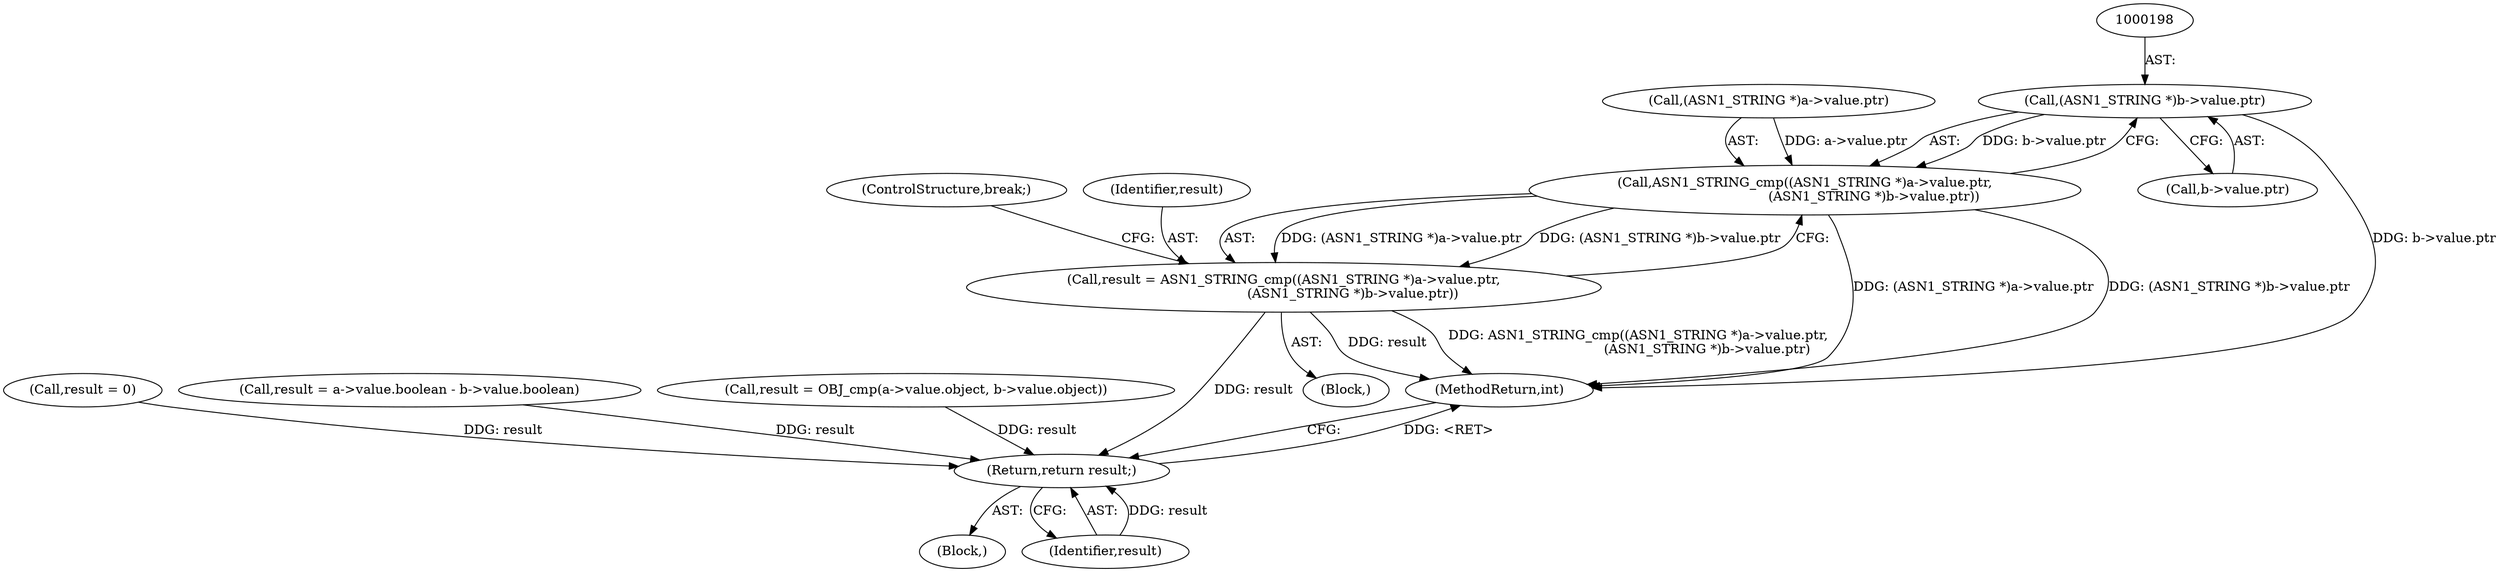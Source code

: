digraph "0_openssl_c3c7fb07dc975dc3c9de0eddb7d8fd79fc9c67c1@pointer" {
"1000197" [label="(Call,(ASN1_STRING *)b->value.ptr)"];
"1000189" [label="(Call,ASN1_STRING_cmp((ASN1_STRING *)a->value.ptr,\n                                 (ASN1_STRING *)b->value.ptr))"];
"1000187" [label="(Call,result = ASN1_STRING_cmp((ASN1_STRING *)a->value.ptr,\n                                 (ASN1_STRING *)b->value.ptr))"];
"1000205" [label="(Return,return result;)"];
"1000104" [label="(Block,)"];
"1000163" [label="(Call,result = 0)"];
"1000199" [label="(Call,b->value.ptr)"];
"1000197" [label="(Call,(ASN1_STRING *)b->value.ptr)"];
"1000187" [label="(Call,result = ASN1_STRING_cmp((ASN1_STRING *)a->value.ptr,\n                                 (ASN1_STRING *)b->value.ptr))"];
"1000148" [label="(Call,result = a->value.boolean - b->value.boolean)"];
"1000206" [label="(Identifier,result)"];
"1000207" [label="(MethodReturn,int)"];
"1000190" [label="(Call,(ASN1_STRING *)a->value.ptr)"];
"1000189" [label="(Call,ASN1_STRING_cmp((ASN1_STRING *)a->value.ptr,\n                                 (ASN1_STRING *)b->value.ptr))"];
"1000131" [label="(Block,)"];
"1000204" [label="(ControlStructure,break;)"];
"1000133" [label="(Call,result = OBJ_cmp(a->value.object, b->value.object))"];
"1000188" [label="(Identifier,result)"];
"1000205" [label="(Return,return result;)"];
"1000197" -> "1000189"  [label="AST: "];
"1000197" -> "1000199"  [label="CFG: "];
"1000198" -> "1000197"  [label="AST: "];
"1000199" -> "1000197"  [label="AST: "];
"1000189" -> "1000197"  [label="CFG: "];
"1000197" -> "1000207"  [label="DDG: b->value.ptr"];
"1000197" -> "1000189"  [label="DDG: b->value.ptr"];
"1000189" -> "1000187"  [label="AST: "];
"1000190" -> "1000189"  [label="AST: "];
"1000187" -> "1000189"  [label="CFG: "];
"1000189" -> "1000207"  [label="DDG: (ASN1_STRING *)a->value.ptr"];
"1000189" -> "1000207"  [label="DDG: (ASN1_STRING *)b->value.ptr"];
"1000189" -> "1000187"  [label="DDG: (ASN1_STRING *)a->value.ptr"];
"1000189" -> "1000187"  [label="DDG: (ASN1_STRING *)b->value.ptr"];
"1000190" -> "1000189"  [label="DDG: a->value.ptr"];
"1000187" -> "1000131"  [label="AST: "];
"1000188" -> "1000187"  [label="AST: "];
"1000204" -> "1000187"  [label="CFG: "];
"1000187" -> "1000207"  [label="DDG: result"];
"1000187" -> "1000207"  [label="DDG: ASN1_STRING_cmp((ASN1_STRING *)a->value.ptr,\n                                 (ASN1_STRING *)b->value.ptr)"];
"1000187" -> "1000205"  [label="DDG: result"];
"1000205" -> "1000104"  [label="AST: "];
"1000205" -> "1000206"  [label="CFG: "];
"1000206" -> "1000205"  [label="AST: "];
"1000207" -> "1000205"  [label="CFG: "];
"1000205" -> "1000207"  [label="DDG: <RET>"];
"1000206" -> "1000205"  [label="DDG: result"];
"1000163" -> "1000205"  [label="DDG: result"];
"1000133" -> "1000205"  [label="DDG: result"];
"1000148" -> "1000205"  [label="DDG: result"];
}
